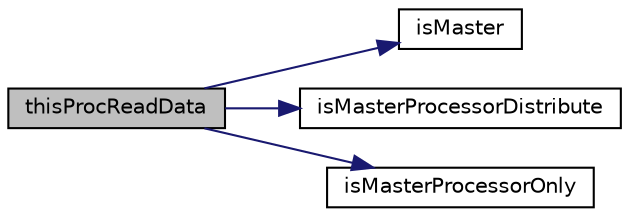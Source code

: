 digraph "thisProcReadData"
{
 // LATEX_PDF_SIZE
  edge [fontname="Helvetica",fontsize="10",labelfontname="Helvetica",labelfontsize="10"];
  node [fontname="Helvetica",fontsize="10",shape=record];
  rankdir="LR";
  Node1 [label="thisProcReadData",height=0.2,width=0.4,color="black", fillcolor="grey75", style="filled", fontcolor="black",tooltip=" "];
  Node1 -> Node2 [color="midnightblue",fontsize="10",style="solid",fontname="Helvetica"];
  Node2 [label="isMaster",height=0.2,width=0.4,color="black", fillcolor="white", style="filled",URL="$classpFlow_1_1IOPattern.html#a6dfd2bbd6bdf03bbc060502834e3fac0",tooltip=" "];
  Node1 -> Node3 [color="midnightblue",fontsize="10",style="solid",fontname="Helvetica"];
  Node3 [label="isMasterProcessorDistribute",height=0.2,width=0.4,color="black", fillcolor="white", style="filled",URL="$classpFlow_1_1IOPattern.html#a94ba1c8fdfb321f73d2f681396c6154e",tooltip=" "];
  Node1 -> Node4 [color="midnightblue",fontsize="10",style="solid",fontname="Helvetica"];
  Node4 [label="isMasterProcessorOnly",height=0.2,width=0.4,color="black", fillcolor="white", style="filled",URL="$classpFlow_1_1IOPattern.html#a67b19b575c43eef107b89e96aa51db2e",tooltip=" "];
}
